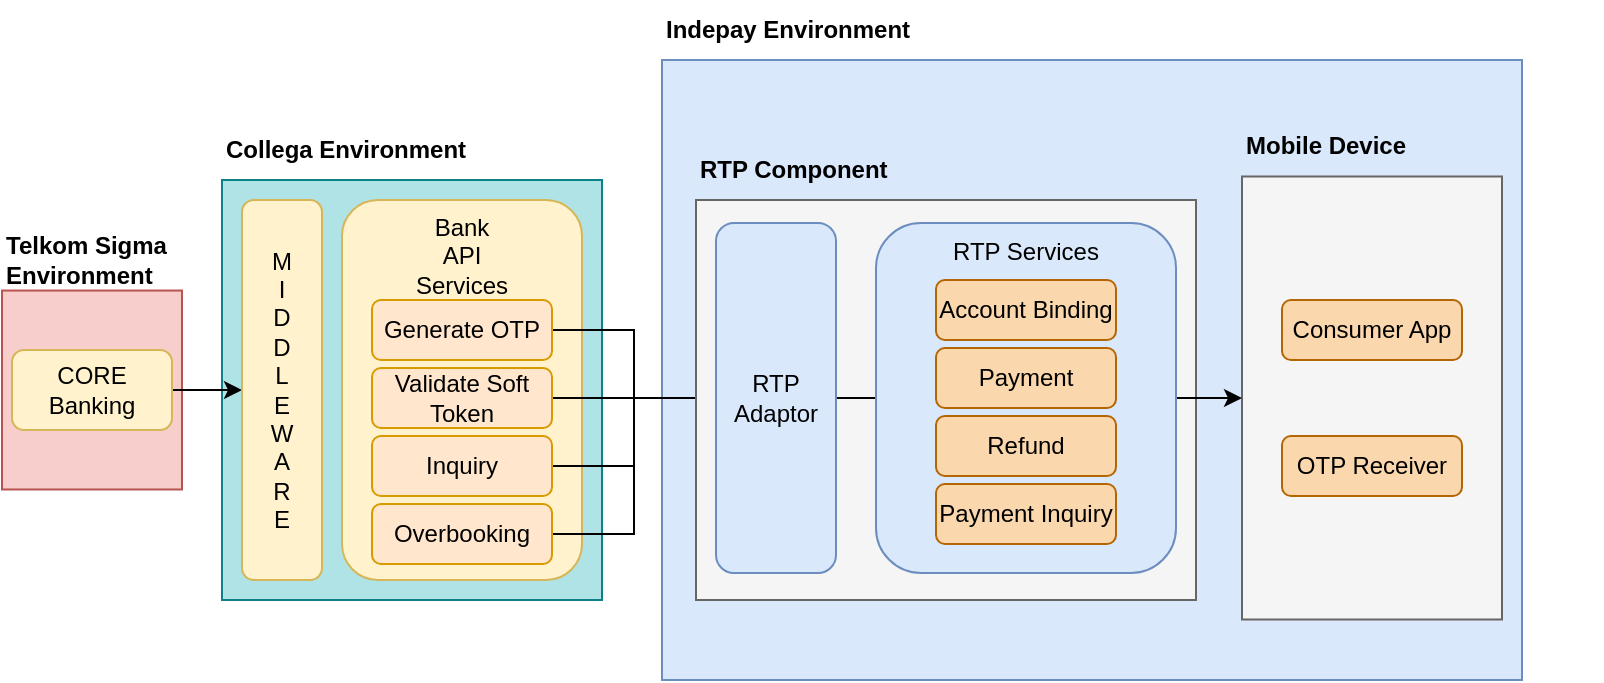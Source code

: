 <mxfile version="16.4.7" type="github">
  <diagram id="BHMBP8FzjyPdjWPRwrxV" name="Page-1">
    <mxGraphModel dx="978" dy="575" grid="1" gridSize="10" guides="1" tooltips="1" connect="1" arrows="1" fold="1" page="1" pageScale="1" pageWidth="850" pageHeight="1100" math="0" shadow="0">
      <root>
        <mxCell id="0" />
        <mxCell id="1" parent="0" />
        <mxCell id="DFmh4fNhF3mGiIhDntt9-1" value="" style="rounded=0;whiteSpace=wrap;html=1;fillColor=#f8cecc;strokeColor=#b85450;" vertex="1" parent="1">
          <mxGeometry x="60" y="205.27" width="90" height="99.47" as="geometry" />
        </mxCell>
        <mxCell id="kV3b2aZajoAjkd-lFf5K-21" value="" style="rounded=0;whiteSpace=wrap;html=1;fillColor=#dae8fc;strokeColor=#6c8ebf;" parent="1" vertex="1">
          <mxGeometry x="390" y="90" width="430" height="310" as="geometry" />
        </mxCell>
        <mxCell id="kV3b2aZajoAjkd-lFf5K-1" value="" style="rounded=0;whiteSpace=wrap;html=1;fillColor=#b0e3e6;strokeColor=#0e8088;" parent="1" vertex="1">
          <mxGeometry x="170" y="150" width="190" height="210" as="geometry" />
        </mxCell>
        <mxCell id="DFmh4fNhF3mGiIhDntt9-3" style="edgeStyle=orthogonalEdgeStyle;rounded=0;orthogonalLoop=1;jettySize=auto;html=1;exitX=1;exitY=0.5;exitDx=0;exitDy=0;" edge="1" parent="1" source="kV3b2aZajoAjkd-lFf5K-2" target="kV3b2aZajoAjkd-lFf5K-10">
          <mxGeometry relative="1" as="geometry" />
        </mxCell>
        <mxCell id="kV3b2aZajoAjkd-lFf5K-2" value="CORE Banking" style="rounded=1;whiteSpace=wrap;html=1;fillColor=#fff2cc;strokeColor=#d6b656;" parent="1" vertex="1">
          <mxGeometry x="65" y="235" width="80" height="40" as="geometry" />
        </mxCell>
        <mxCell id="kV3b2aZajoAjkd-lFf5K-4" value="Bank&lt;br&gt;API&lt;br&gt;Services" style="rounded=1;whiteSpace=wrap;html=1;verticalAlign=top;fillColor=#fff2cc;strokeColor=#d6b656;" parent="1" vertex="1">
          <mxGeometry x="230" y="160" width="120" height="190" as="geometry" />
        </mxCell>
        <mxCell id="kV3b2aZajoAjkd-lFf5K-24" style="edgeStyle=orthogonalEdgeStyle;rounded=0;orthogonalLoop=1;jettySize=auto;html=1;exitX=1;exitY=0.5;exitDx=0;exitDy=0;entryX=0;entryY=0.5;entryDx=0;entryDy=0;" parent="1" source="kV3b2aZajoAjkd-lFf5K-5" target="kV3b2aZajoAjkd-lFf5K-13" edge="1">
          <mxGeometry relative="1" as="geometry" />
        </mxCell>
        <mxCell id="kV3b2aZajoAjkd-lFf5K-5" value="Generate OTP" style="rounded=1;whiteSpace=wrap;html=1;fillColor=#ffe6cc;strokeColor=#d79b00;" parent="1" vertex="1">
          <mxGeometry x="245" y="210" width="90" height="30" as="geometry" />
        </mxCell>
        <mxCell id="kV3b2aZajoAjkd-lFf5K-25" style="edgeStyle=orthogonalEdgeStyle;rounded=0;orthogonalLoop=1;jettySize=auto;html=1;exitX=1;exitY=0.5;exitDx=0;exitDy=0;" parent="1" source="kV3b2aZajoAjkd-lFf5K-6" target="kV3b2aZajoAjkd-lFf5K-13" edge="1">
          <mxGeometry relative="1" as="geometry" />
        </mxCell>
        <mxCell id="kV3b2aZajoAjkd-lFf5K-6" value="Validate Soft Token" style="rounded=1;whiteSpace=wrap;html=1;fillColor=#ffe6cc;strokeColor=#d79b00;" parent="1" vertex="1">
          <mxGeometry x="245" y="244" width="90" height="30" as="geometry" />
        </mxCell>
        <mxCell id="kV3b2aZajoAjkd-lFf5K-26" style="edgeStyle=orthogonalEdgeStyle;rounded=0;orthogonalLoop=1;jettySize=auto;html=1;exitX=1;exitY=0.5;exitDx=0;exitDy=0;" parent="1" source="kV3b2aZajoAjkd-lFf5K-8" target="kV3b2aZajoAjkd-lFf5K-13" edge="1">
          <mxGeometry relative="1" as="geometry" />
        </mxCell>
        <mxCell id="kV3b2aZajoAjkd-lFf5K-8" value="Inquiry" style="rounded=1;whiteSpace=wrap;html=1;fillColor=#ffe6cc;strokeColor=#d79b00;" parent="1" vertex="1">
          <mxGeometry x="245" y="278" width="90" height="30" as="geometry" />
        </mxCell>
        <mxCell id="kV3b2aZajoAjkd-lFf5K-27" style="edgeStyle=orthogonalEdgeStyle;rounded=0;orthogonalLoop=1;jettySize=auto;html=1;exitX=1;exitY=0.5;exitDx=0;exitDy=0;entryX=0;entryY=0.5;entryDx=0;entryDy=0;" parent="1" source="kV3b2aZajoAjkd-lFf5K-9" target="kV3b2aZajoAjkd-lFf5K-13" edge="1">
          <mxGeometry relative="1" as="geometry" />
        </mxCell>
        <mxCell id="kV3b2aZajoAjkd-lFf5K-11" value="" style="rounded=0;whiteSpace=wrap;html=1;fillColor=#f5f5f5;fontColor=#333333;strokeColor=#666666;" parent="1" vertex="1">
          <mxGeometry x="407" y="160" width="250" height="200" as="geometry" />
        </mxCell>
        <mxCell id="kV3b2aZajoAjkd-lFf5K-9" value="Overbooking" style="rounded=1;whiteSpace=wrap;html=1;fillColor=#ffe6cc;strokeColor=#d79b00;" parent="1" vertex="1">
          <mxGeometry x="245" y="312" width="90" height="30" as="geometry" />
        </mxCell>
        <mxCell id="kV3b2aZajoAjkd-lFf5K-10" value="M&lt;br&gt;I&lt;br&gt;D&lt;br&gt;D&lt;br&gt;L&lt;br&gt;E&lt;br&gt;W&lt;br&gt;A&lt;br&gt;R&lt;br&gt;E" style="rounded=1;whiteSpace=wrap;html=1;fillColor=#fff2cc;strokeColor=#d6b656;" parent="1" vertex="1">
          <mxGeometry x="180" y="160" width="40" height="190" as="geometry" />
        </mxCell>
        <mxCell id="kV3b2aZajoAjkd-lFf5K-12" value="" style="rounded=0;whiteSpace=wrap;html=1;fillColor=#f5f5f5;strokeColor=#666666;fontColor=#333333;" parent="1" vertex="1">
          <mxGeometry x="680" y="148.25" width="130" height="221.5" as="geometry" />
        </mxCell>
        <mxCell id="kV3b2aZajoAjkd-lFf5K-28" style="edgeStyle=orthogonalEdgeStyle;rounded=0;orthogonalLoop=1;jettySize=auto;html=1;exitX=1;exitY=0.5;exitDx=0;exitDy=0;entryX=0;entryY=0.5;entryDx=0;entryDy=0;" parent="1" source="kV3b2aZajoAjkd-lFf5K-13" target="kV3b2aZajoAjkd-lFf5K-15" edge="1">
          <mxGeometry relative="1" as="geometry" />
        </mxCell>
        <mxCell id="kV3b2aZajoAjkd-lFf5K-29" style="edgeStyle=orthogonalEdgeStyle;rounded=0;orthogonalLoop=1;jettySize=auto;html=1;exitX=1;exitY=0.5;exitDx=0;exitDy=0;" parent="1" source="kV3b2aZajoAjkd-lFf5K-13" target="kV3b2aZajoAjkd-lFf5K-16" edge="1">
          <mxGeometry relative="1" as="geometry" />
        </mxCell>
        <mxCell id="kV3b2aZajoAjkd-lFf5K-13" value="RTP&lt;br&gt;Adaptor" style="rounded=1;whiteSpace=wrap;html=1;fillColor=#dae8fc;strokeColor=#6c8ebf;" parent="1" vertex="1">
          <mxGeometry x="417" y="171.5" width="60" height="175" as="geometry" />
        </mxCell>
        <mxCell id="kV3b2aZajoAjkd-lFf5K-30" style="edgeStyle=orthogonalEdgeStyle;rounded=0;orthogonalLoop=1;jettySize=auto;html=1;exitX=1;exitY=0.5;exitDx=0;exitDy=0;entryX=0;entryY=0.5;entryDx=0;entryDy=0;" parent="1" source="kV3b2aZajoAjkd-lFf5K-14" target="kV3b2aZajoAjkd-lFf5K-12" edge="1">
          <mxGeometry relative="1" as="geometry" />
        </mxCell>
        <mxCell id="kV3b2aZajoAjkd-lFf5K-14" value="RTP Services" style="rounded=1;whiteSpace=wrap;html=1;verticalAlign=top;fillColor=#dae8fc;strokeColor=#6c8ebf;" parent="1" vertex="1">
          <mxGeometry x="497" y="171.5" width="150" height="175" as="geometry" />
        </mxCell>
        <mxCell id="kV3b2aZajoAjkd-lFf5K-15" value="Account Binding" style="rounded=1;whiteSpace=wrap;html=1;fillColor=#fad7ac;strokeColor=#b46504;" parent="1" vertex="1">
          <mxGeometry x="527" y="200" width="90" height="30" as="geometry" />
        </mxCell>
        <mxCell id="kV3b2aZajoAjkd-lFf5K-16" value="Payment" style="rounded=1;whiteSpace=wrap;html=1;fillColor=#fad7ac;strokeColor=#b46504;" parent="1" vertex="1">
          <mxGeometry x="527" y="234" width="90" height="30" as="geometry" />
        </mxCell>
        <mxCell id="kV3b2aZajoAjkd-lFf5K-17" value="Refund" style="rounded=1;whiteSpace=wrap;html=1;fillColor=#fad7ac;strokeColor=#b46504;" parent="1" vertex="1">
          <mxGeometry x="527" y="268" width="90" height="30" as="geometry" />
        </mxCell>
        <mxCell id="kV3b2aZajoAjkd-lFf5K-18" value="Payment Inquiry" style="rounded=1;whiteSpace=wrap;html=1;fillColor=#fad7ac;strokeColor=#b46504;" parent="1" vertex="1">
          <mxGeometry x="527" y="302" width="90" height="30" as="geometry" />
        </mxCell>
        <mxCell id="kV3b2aZajoAjkd-lFf5K-19" value="Consumer App" style="rounded=1;whiteSpace=wrap;html=1;fillColor=#fad7ac;strokeColor=#b46504;" parent="1" vertex="1">
          <mxGeometry x="700" y="210" width="90" height="30" as="geometry" />
        </mxCell>
        <mxCell id="kV3b2aZajoAjkd-lFf5K-20" value="OTP Receiver" style="rounded=1;whiteSpace=wrap;html=1;fillColor=#fad7ac;strokeColor=#b46504;" parent="1" vertex="1">
          <mxGeometry x="700" y="278" width="90" height="30" as="geometry" />
        </mxCell>
        <mxCell id="kV3b2aZajoAjkd-lFf5K-22" value="Collega Environment" style="text;html=1;strokeColor=none;fillColor=none;align=left;verticalAlign=middle;whiteSpace=wrap;rounded=0;fontStyle=1" parent="1" vertex="1">
          <mxGeometry x="170" y="120" width="180" height="30" as="geometry" />
        </mxCell>
        <mxCell id="kV3b2aZajoAjkd-lFf5K-23" value="Indepay Environment" style="text;html=1;strokeColor=none;fillColor=none;align=left;verticalAlign=middle;whiteSpace=wrap;rounded=0;fontStyle=1" parent="1" vertex="1">
          <mxGeometry x="390" y="60" width="180" height="30" as="geometry" />
        </mxCell>
        <mxCell id="kV3b2aZajoAjkd-lFf5K-31" value="RTP Component" style="text;html=1;strokeColor=none;fillColor=none;align=left;verticalAlign=middle;whiteSpace=wrap;rounded=0;fontStyle=1" parent="1" vertex="1">
          <mxGeometry x="407" y="130" width="180" height="30" as="geometry" />
        </mxCell>
        <mxCell id="kV3b2aZajoAjkd-lFf5K-32" value="Mobile Device" style="text;html=1;strokeColor=none;fillColor=none;align=left;verticalAlign=middle;whiteSpace=wrap;rounded=0;fontStyle=1" parent="1" vertex="1">
          <mxGeometry x="680" y="118.25" width="180" height="30" as="geometry" />
        </mxCell>
        <mxCell id="DFmh4fNhF3mGiIhDntt9-2" value="Telkom Sigma&lt;br&gt;Environment" style="text;html=1;strokeColor=none;fillColor=none;align=left;verticalAlign=middle;whiteSpace=wrap;rounded=0;fontStyle=1" vertex="1" parent="1">
          <mxGeometry x="60" y="175.27" width="180" height="30" as="geometry" />
        </mxCell>
      </root>
    </mxGraphModel>
  </diagram>
</mxfile>
